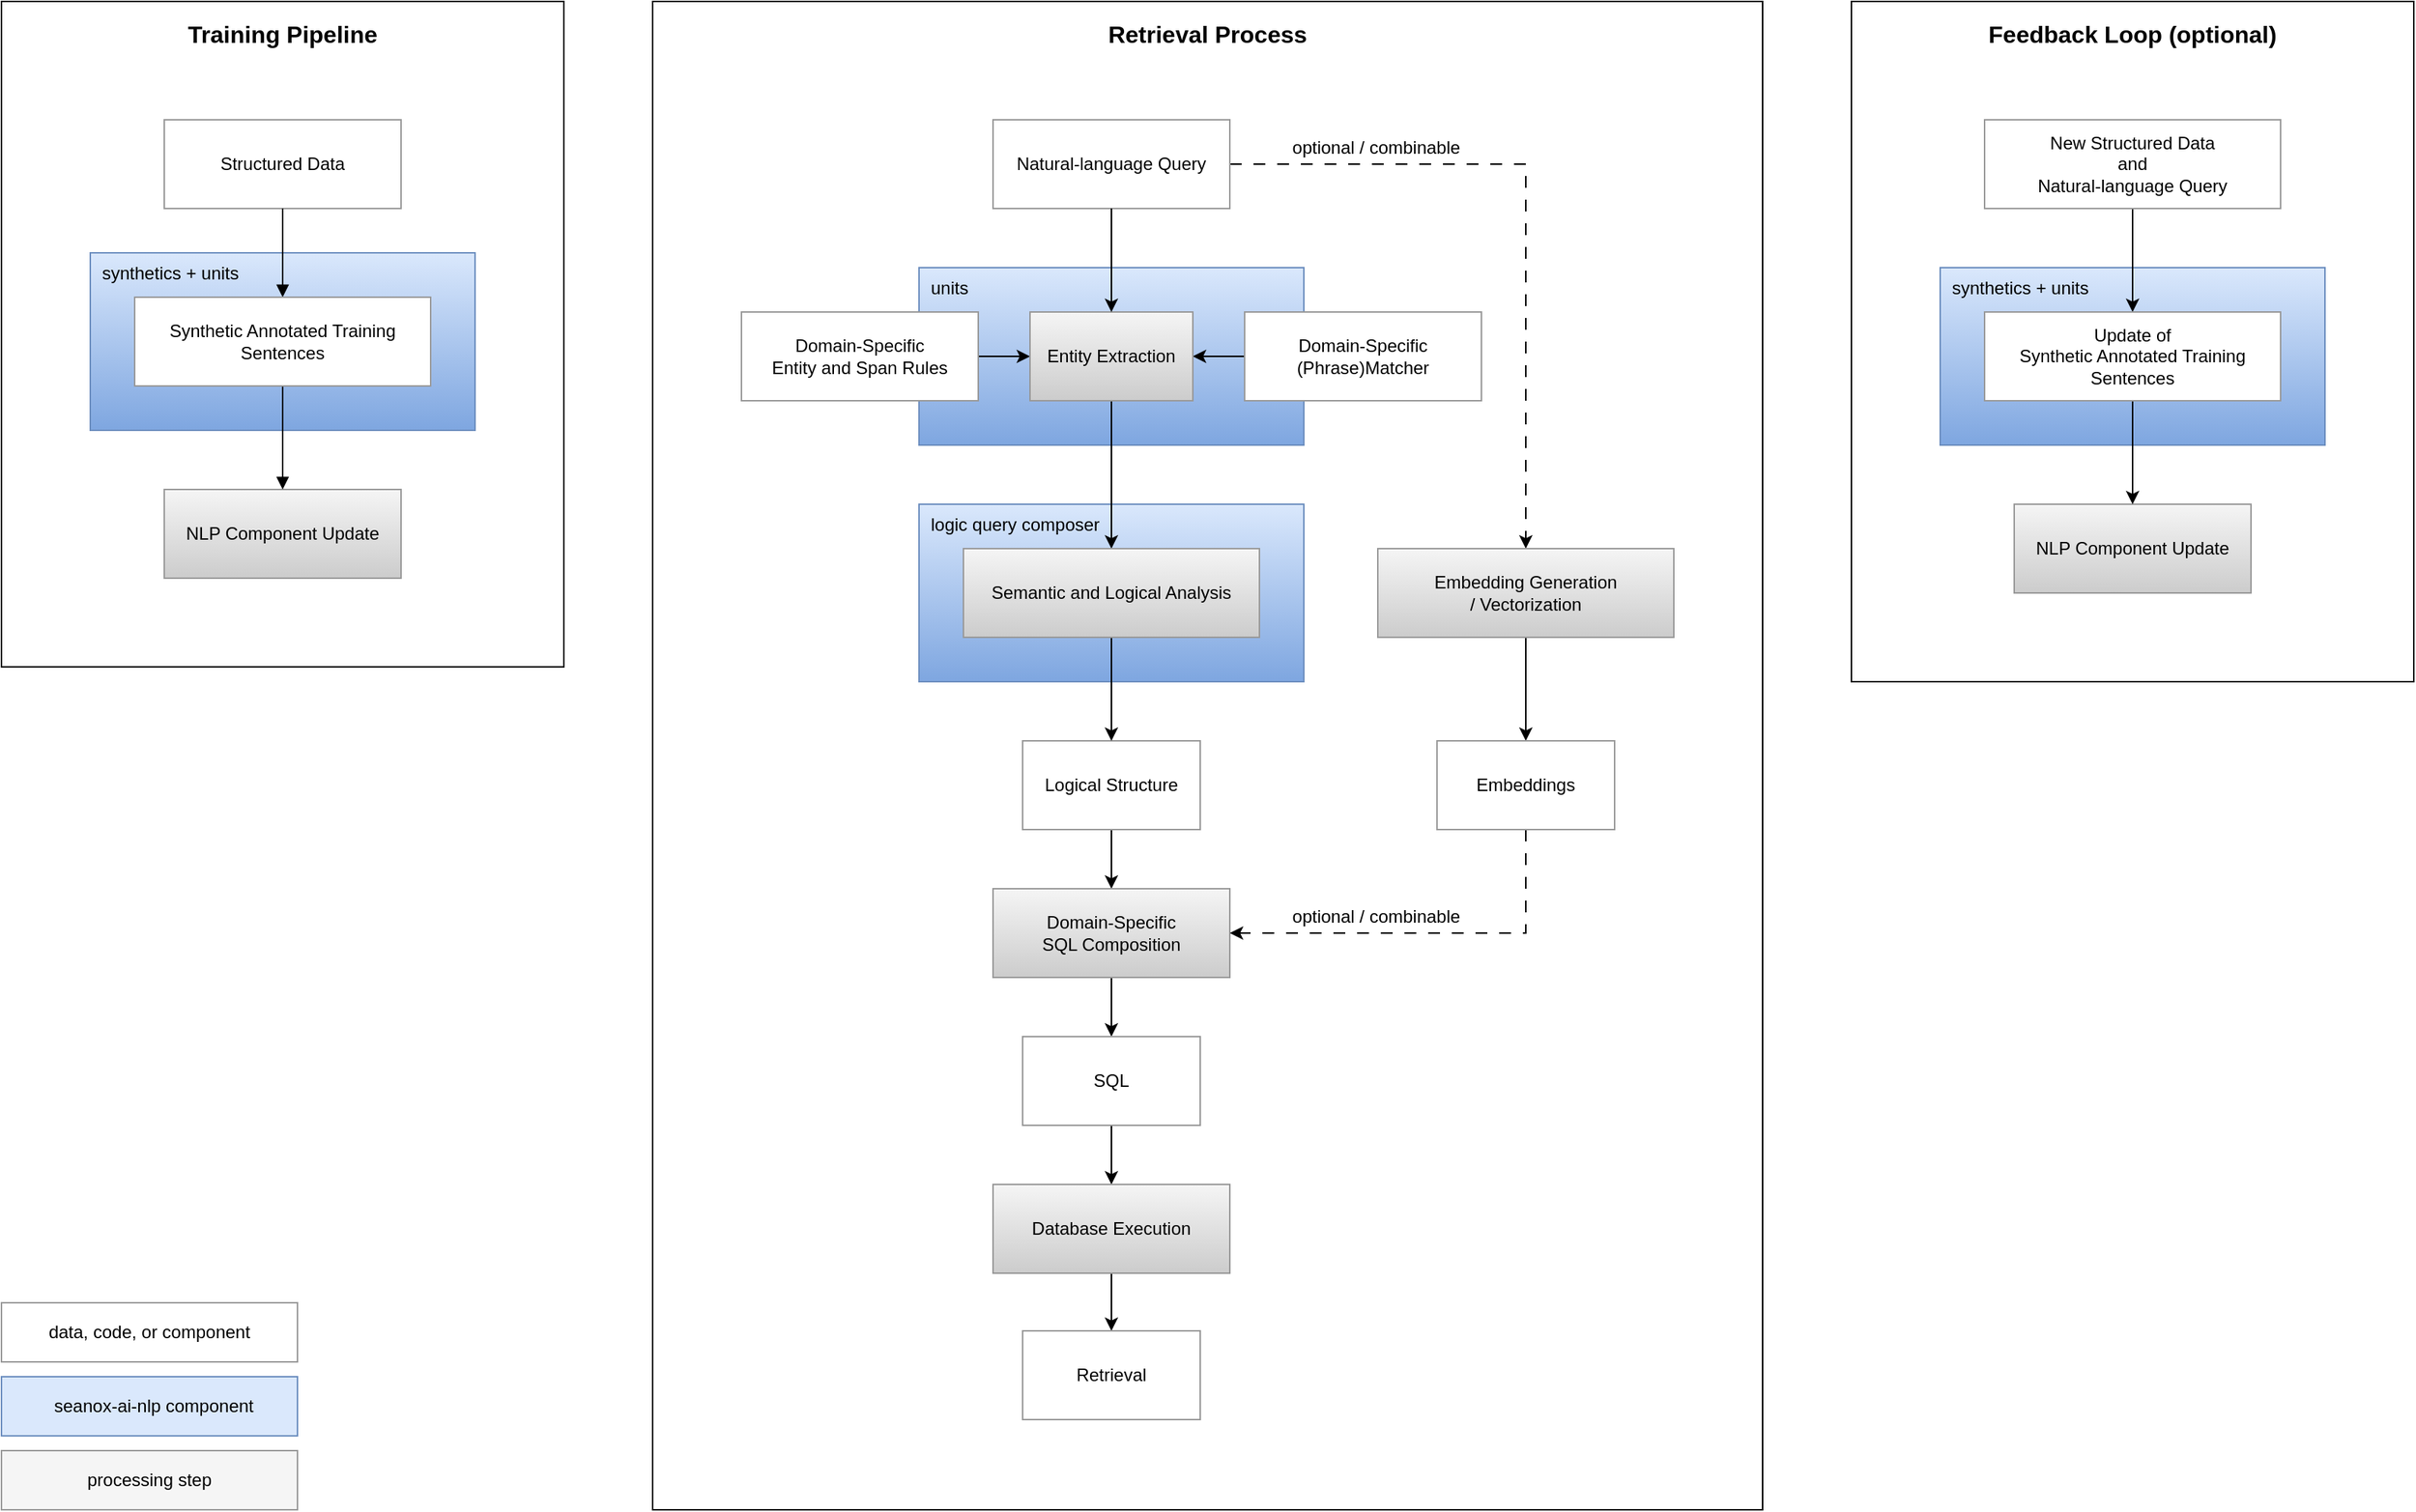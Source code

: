 <mxfile version="28.2.5">
  <diagram name="Seite-1" id="W8E7Fu8FmdDjgyTMKueG">
    <mxGraphModel dx="1489" dy="995" grid="1" gridSize="10" guides="1" tooltips="1" connect="1" arrows="1" fold="1" page="1" pageScale="1" pageWidth="827" pageHeight="1169" math="0" shadow="0">
      <root>
        <mxCell id="0" />
        <mxCell id="1" parent="0" />
        <mxCell id="DQWL6Y3L35b5UZnqnHU8-3" value="&lt;div&gt;Feedback Loop (optional)&lt;/div&gt;" style="rounded=0;whiteSpace=wrap;html=1;verticalAlign=top;fontSize=16;fontStyle=1;gradientColor=none;fillColor=default;spacingTop=6;" parent="1" vertex="1">
          <mxGeometry x="1280" y="320" width="380" height="460" as="geometry" />
        </mxCell>
        <mxCell id="DQWL6Y3L35b5UZnqnHU8-1" value="Retrieval Process" style="rounded=0;whiteSpace=wrap;html=1;verticalAlign=top;fontSize=16;fontStyle=1;fillColor=none;spacingTop=6;" parent="1" vertex="1">
          <mxGeometry x="470" y="320" width="750" height="1020" as="geometry" />
        </mxCell>
        <mxCell id="DQWL6Y3L35b5UZnqnHU8-2" value="Training Pipeline" style="rounded=0;whiteSpace=wrap;html=1;verticalAlign=top;fontSize=16;fontStyle=1;fillColor=default;spacingTop=6;labelBackgroundColor=none;" parent="1" vertex="1">
          <mxGeometry x="30" y="320" width="380" height="450" as="geometry" />
        </mxCell>
        <mxCell id="DQWL6Y3L35b5UZnqnHU8-33" value="logic query composer" style="whiteSpace=wrap;strokeWidth=1;fillColor=#dae8fc;gradientColor=#7ea6e0;strokeColor=#6c8ebf;verticalAlign=top;align=left;spacingLeft=6;" parent="1" vertex="1">
          <mxGeometry x="650" y="660" width="260" height="120" as="geometry" />
        </mxCell>
        <mxCell id="EH7vjtjhHI3jwOBvIuXU-7" style="edgeStyle=orthogonalEdgeStyle;rounded=0;orthogonalLoop=1;jettySize=auto;html=1;entryX=0.5;entryY=0;entryDx=0;entryDy=0;exitX=0.5;exitY=1;exitDx=0;exitDy=0;" edge="1" parent="1" source="DQWL6Y3L35b5UZnqnHU8-36" target="DQWL6Y3L35b5UZnqnHU8-37">
          <mxGeometry relative="1" as="geometry" />
        </mxCell>
        <mxCell id="DQWL6Y3L35b5UZnqnHU8-36" value="Logical Structure" style="whiteSpace=wrap;strokeWidth=1;strokeColor=#999999;" parent="1" vertex="1">
          <mxGeometry x="720" y="820" width="120" height="60" as="geometry" />
        </mxCell>
        <mxCell id="DQWL6Y3L35b5UZnqnHU8-62" style="edgeStyle=orthogonalEdgeStyle;rounded=0;orthogonalLoop=1;jettySize=auto;html=1;fontFamily=Helvetica;fontSize=12;fontColor=default;entryX=0.5;entryY=0;entryDx=0;entryDy=0;exitX=0.5;exitY=1;exitDx=0;exitDy=0;" parent="1" source="DQWL6Y3L35b5UZnqnHU8-37" target="DQWL6Y3L35b5UZnqnHU8-38" edge="1">
          <mxGeometry relative="1" as="geometry" />
        </mxCell>
        <mxCell id="DQWL6Y3L35b5UZnqnHU8-37" value="Domain-Specific &#xa;SQL Composition" style="whiteSpace=wrap;strokeWidth=1;fillColor=#f5f5f5;gradientColor=#CCCCCC;strokeColor=#999999;" parent="1" vertex="1">
          <mxGeometry x="700" y="920" width="160" height="60" as="geometry" />
        </mxCell>
        <mxCell id="EH7vjtjhHI3jwOBvIuXU-6" style="edgeStyle=orthogonalEdgeStyle;rounded=0;orthogonalLoop=1;jettySize=auto;html=1;" edge="1" parent="1" source="DQWL6Y3L35b5UZnqnHU8-38" target="DQWL6Y3L35b5UZnqnHU8-39">
          <mxGeometry relative="1" as="geometry" />
        </mxCell>
        <mxCell id="DQWL6Y3L35b5UZnqnHU8-38" value="SQL" style="whiteSpace=wrap;strokeWidth=1;strokeColor=#999999;" parent="1" vertex="1">
          <mxGeometry x="720" y="1020" width="120" height="60" as="geometry" />
        </mxCell>
        <mxCell id="DQWL6Y3L35b5UZnqnHU8-64" style="edgeStyle=orthogonalEdgeStyle;rounded=0;orthogonalLoop=1;jettySize=auto;html=1;fontFamily=Helvetica;fontSize=12;fontColor=default;" parent="1" source="DQWL6Y3L35b5UZnqnHU8-39" target="DQWL6Y3L35b5UZnqnHU8-40" edge="1">
          <mxGeometry relative="1" as="geometry" />
        </mxCell>
        <mxCell id="DQWL6Y3L35b5UZnqnHU8-39" value="Database Execution" style="whiteSpace=wrap;strokeWidth=1;fillColor=#f5f5f5;gradientColor=#CCCCCC;strokeColor=#999999;glass=0;shadow=0;rounded=0;" parent="1" vertex="1">
          <mxGeometry x="700" y="1120" width="160" height="60" as="geometry" />
        </mxCell>
        <mxCell id="DQWL6Y3L35b5UZnqnHU8-41" value="units" style="whiteSpace=wrap;strokeWidth=1;fillColor=#DAE8FC;gradientColor=#7ea6e0;strokeColor=#6c8ebf;verticalAlign=top;align=left;spacingLeft=6;" parent="1" vertex="1">
          <mxGeometry x="650" y="500" width="260" height="120" as="geometry" />
        </mxCell>
        <mxCell id="DQWL6Y3L35b5UZnqnHU8-40" value="Retrieval" style="whiteSpace=wrap;strokeWidth=1;strokeColor=#999999;" parent="1" vertex="1">
          <mxGeometry x="720" y="1219" width="120" height="60" as="geometry" />
        </mxCell>
        <mxCell id="DQWL6Y3L35b5UZnqnHU8-51" value="synthetics + units" style="whiteSpace=wrap;strokeWidth=1;fillColor=#dae8fc;gradientColor=#7ea6e0;strokeColor=#6c8ebf;verticalAlign=top;align=left;spacingLeft=6;" parent="1" vertex="1">
          <mxGeometry x="1340" y="500" width="260" height="120" as="geometry" />
        </mxCell>
        <mxCell id="DQWL6Y3L35b5UZnqnHU8-66" style="edgeStyle=orthogonalEdgeStyle;rounded=0;orthogonalLoop=1;jettySize=auto;html=1;fontFamily=Helvetica;fontSize=12;fontColor=default;" parent="1" source="DQWL6Y3L35b5UZnqnHU8-52" target="DQWL6Y3L35b5UZnqnHU8-50" edge="1">
          <mxGeometry relative="1" as="geometry" />
        </mxCell>
        <mxCell id="DQWL6Y3L35b5UZnqnHU8-52" value="New Structured Data&#xa;and&#xa;Natural-language Query" style="whiteSpace=wrap;strokeWidth=1;strokeColor=#999999;" parent="1" vertex="1">
          <mxGeometry x="1370" y="400" width="200" height="60" as="geometry" />
        </mxCell>
        <mxCell id="DQWL6Y3L35b5UZnqnHU8-53" value="NLP Component Update" style="whiteSpace=wrap;strokeWidth=1;fillColor=#f5f5f5;gradientColor=#CCCCCC;strokeColor=#999999;" parent="1" vertex="1">
          <mxGeometry x="1390" y="660" width="160" height="60" as="geometry" />
        </mxCell>
        <mxCell id="DQWL6Y3L35b5UZnqnHU8-59" style="edgeStyle=orthogonalEdgeStyle;rounded=0;orthogonalLoop=1;jettySize=auto;html=1;fontFamily=Helvetica;fontSize=12;fontColor=default;" parent="1" source="DQWL6Y3L35b5UZnqnHU8-35" target="DQWL6Y3L35b5UZnqnHU8-32" edge="1">
          <mxGeometry relative="1" as="geometry" />
        </mxCell>
        <mxCell id="56x2TEef05zbnp8twlGz-4" style="edgeStyle=orthogonalEdgeStyle;rounded=0;orthogonalLoop=1;jettySize=auto;html=1;entryX=0;entryY=0.5;entryDx=0;entryDy=0;startArrow=classic;startFill=1;endArrow=none;endFill=0;" parent="1" source="DQWL6Y3L35b5UZnqnHU8-35" target="56x2TEef05zbnp8twlGz-2" edge="1">
          <mxGeometry relative="1" as="geometry" />
        </mxCell>
        <mxCell id="56x2TEef05zbnp8twlGz-5" style="edgeStyle=orthogonalEdgeStyle;rounded=0;orthogonalLoop=1;jettySize=auto;html=1;entryX=1;entryY=0.5;entryDx=0;entryDy=0;startArrow=classic;startFill=1;endArrow=none;endFill=0;" parent="1" source="DQWL6Y3L35b5UZnqnHU8-35" target="56x2TEef05zbnp8twlGz-1" edge="1">
          <mxGeometry relative="1" as="geometry" />
        </mxCell>
        <mxCell id="DQWL6Y3L35b5UZnqnHU8-35" value="Entity Extraction" style="whiteSpace=wrap;strokeWidth=1;fillColor=#f5f5f5;gradientColor=#CCCCCC;strokeColor=#999999;gradientDirection=south;" parent="1" vertex="1">
          <mxGeometry x="725" y="530" width="110" height="60" as="geometry" />
        </mxCell>
        <mxCell id="DQWL6Y3L35b5UZnqnHU8-70" style="edgeStyle=orthogonalEdgeStyle;rounded=0;orthogonalLoop=1;jettySize=auto;html=1;fontFamily=Helvetica;fontSize=12;fontColor=default;" parent="1" source="DQWL6Y3L35b5UZnqnHU8-50" target="DQWL6Y3L35b5UZnqnHU8-53" edge="1">
          <mxGeometry relative="1" as="geometry" />
        </mxCell>
        <mxCell id="DQWL6Y3L35b5UZnqnHU8-50" value="Update of&#xa;Synthetic Annotated Training&#xa;Sentences" style="whiteSpace=wrap;strokeWidth=1;strokeColor=#999999;" parent="1" vertex="1">
          <mxGeometry x="1370" y="530" width="200" height="60" as="geometry" />
        </mxCell>
        <mxCell id="DQWL6Y3L35b5UZnqnHU8-7" value="Structured Data" style="whiteSpace=wrap;strokeWidth=1;strokeColor=#999999;" parent="1" vertex="1">
          <mxGeometry x="140" y="400" width="160" height="60" as="geometry" />
        </mxCell>
        <mxCell id="DQWL6Y3L35b5UZnqnHU8-8" value="NLP Component Update" style="whiteSpace=wrap;strokeWidth=1;fillColor=#f5f5f5;gradientColor=#CCCCCC;strokeColor=#999999;" parent="1" vertex="1">
          <mxGeometry x="140" y="650" width="160" height="60" as="geometry" />
        </mxCell>
        <mxCell id="DQWL6Y3L35b5UZnqnHU8-6" value="synthetics + units" style="whiteSpace=wrap;strokeWidth=1;fillColor=#dae8fc;gradientColor=#7ea6e0;strokeColor=#6c8ebf;verticalAlign=top;align=left;spacingLeft=6;" parent="1" vertex="1">
          <mxGeometry x="90" y="490" width="260" height="120" as="geometry" />
        </mxCell>
        <mxCell id="DQWL6Y3L35b5UZnqnHU8-9" value="" style="curved=1;startArrow=none;endArrow=block;exitX=0.5;exitY=1;entryX=0.5;entryY=0;rounded=0;exitDx=0;exitDy=0;entryDx=0;entryDy=0;" parent="1" source="DQWL6Y3L35b5UZnqnHU8-7" target="DQWL6Y3L35b5UZnqnHU8-5" edge="1">
          <mxGeometry relative="1" as="geometry">
            <Array as="points" />
          </mxGeometry>
        </mxCell>
        <mxCell id="DQWL6Y3L35b5UZnqnHU8-10" value="" style="curved=1;startArrow=none;endArrow=block;exitX=0.5;exitY=1;entryX=0.5;entryY=0;rounded=0;entryDx=0;entryDy=0;exitDx=0;exitDy=0;" parent="1" source="DQWL6Y3L35b5UZnqnHU8-5" target="DQWL6Y3L35b5UZnqnHU8-8" edge="1">
          <mxGeometry relative="1" as="geometry">
            <Array as="points" />
          </mxGeometry>
        </mxCell>
        <mxCell id="DQWL6Y3L35b5UZnqnHU8-5" value="Synthetic Annotated Training Sentences" style="whiteSpace=wrap;strokeWidth=1;strokeColor=#999999;" parent="1" vertex="1">
          <mxGeometry x="120" y="520" width="200" height="60" as="geometry" />
        </mxCell>
        <mxCell id="DQWL6Y3L35b5UZnqnHU8-60" style="edgeStyle=orthogonalEdgeStyle;rounded=0;orthogonalLoop=1;jettySize=auto;html=1;fontFamily=Helvetica;fontSize=12;fontColor=default;" parent="1" source="DQWL6Y3L35b5UZnqnHU8-32" target="DQWL6Y3L35b5UZnqnHU8-36" edge="1">
          <mxGeometry relative="1" as="geometry" />
        </mxCell>
        <mxCell id="DQWL6Y3L35b5UZnqnHU8-32" value="Semantic and Logical Analysis" style="whiteSpace=wrap;strokeWidth=1;strokeColor=#999999;fillColor=#f5f5f5;gradientColor=#CCCCCC;" parent="1" vertex="1">
          <mxGeometry x="680" y="690" width="200" height="60" as="geometry" />
        </mxCell>
        <mxCell id="EH7vjtjhHI3jwOBvIuXU-4" style="edgeStyle=orthogonalEdgeStyle;rounded=0;orthogonalLoop=1;jettySize=auto;html=1;exitX=1;exitY=0.5;exitDx=0;exitDy=0;dashed=1;dashPattern=8 8;" edge="1" parent="1" source="DQWL6Y3L35b5UZnqnHU8-34" target="EH7vjtjhHI3jwOBvIuXU-1">
          <mxGeometry relative="1" as="geometry" />
        </mxCell>
        <mxCell id="DQWL6Y3L35b5UZnqnHU8-34" value="Natural-language Query" style="whiteSpace=wrap;strokeWidth=1;glass=0;strokeColor=#999999;" parent="1" vertex="1">
          <mxGeometry x="700" y="400" width="160" height="60" as="geometry" />
        </mxCell>
        <mxCell id="DQWL6Y3L35b5UZnqnHU8-58" style="edgeStyle=orthogonalEdgeStyle;rounded=0;orthogonalLoop=1;jettySize=auto;html=1;entryX=0.5;entryY=0;entryDx=0;entryDy=0;fontFamily=Helvetica;fontSize=12;fontColor=default;exitX=0.5;exitY=1;exitDx=0;exitDy=0;" parent="1" source="DQWL6Y3L35b5UZnqnHU8-34" target="DQWL6Y3L35b5UZnqnHU8-35" edge="1">
          <mxGeometry relative="1" as="geometry" />
        </mxCell>
        <mxCell id="56x2TEef05zbnp8twlGz-1" value="Domain-Specific &#xa;Entity and Span Rules" style="whiteSpace=wrap;strokeWidth=1;strokeColor=#999999;" parent="1" vertex="1">
          <mxGeometry x="530" y="530" width="160" height="60" as="geometry" />
        </mxCell>
        <mxCell id="56x2TEef05zbnp8twlGz-2" value="Domain-Specific &#xa;(Phrase)Matcher" style="whiteSpace=wrap;strokeWidth=1;strokeColor=#999999;" parent="1" vertex="1">
          <mxGeometry x="870" y="530" width="160" height="60" as="geometry" />
        </mxCell>
        <mxCell id="TEIclE4kRjLmWxrp8Rv6-1" value="seanox-ai-nlp component" style="whiteSpace=wrap;strokeWidth=1;fillColor=#dae8fc;gradientColor=none;strokeColor=#6c8ebf;verticalAlign=middle;align=center;spacingLeft=6;" parent="1" vertex="1">
          <mxGeometry x="30" y="1250" width="200" height="40" as="geometry" />
        </mxCell>
        <mxCell id="TEIclE4kRjLmWxrp8Rv6-2" value="processing step" style="whiteSpace=wrap;strokeWidth=1;fillColor=#f5f5f5;gradientColor=none;strokeColor=#999999;" parent="1" vertex="1">
          <mxGeometry x="30" y="1300" width="200" height="40" as="geometry" />
        </mxCell>
        <mxCell id="TEIclE4kRjLmWxrp8Rv6-3" value="data, code, or component" style="whiteSpace=wrap;strokeWidth=1;strokeColor=#999999;" parent="1" vertex="1">
          <mxGeometry x="30" y="1200" width="200" height="40" as="geometry" />
        </mxCell>
        <mxCell id="EH7vjtjhHI3jwOBvIuXU-3" style="edgeStyle=orthogonalEdgeStyle;rounded=0;orthogonalLoop=1;jettySize=auto;html=1;" edge="1" parent="1" source="EH7vjtjhHI3jwOBvIuXU-1" target="EH7vjtjhHI3jwOBvIuXU-2">
          <mxGeometry relative="1" as="geometry" />
        </mxCell>
        <mxCell id="EH7vjtjhHI3jwOBvIuXU-1" value="Embedding Generation / Vectorization" style="whiteSpace=wrap;strokeWidth=1;strokeColor=#999999;fillColor=#f5f5f5;gradientColor=#CCCCCC;" vertex="1" parent="1">
          <mxGeometry x="960" y="690" width="200" height="60" as="geometry" />
        </mxCell>
        <mxCell id="EH7vjtjhHI3jwOBvIuXU-5" style="edgeStyle=orthogonalEdgeStyle;rounded=0;orthogonalLoop=1;jettySize=auto;html=1;entryX=1;entryY=0.5;entryDx=0;entryDy=0;exitX=0.5;exitY=1;exitDx=0;exitDy=0;dashed=1;dashPattern=8 8;" edge="1" parent="1" source="EH7vjtjhHI3jwOBvIuXU-2" target="DQWL6Y3L35b5UZnqnHU8-37">
          <mxGeometry relative="1" as="geometry" />
        </mxCell>
        <mxCell id="EH7vjtjhHI3jwOBvIuXU-2" value="Embeddings" style="whiteSpace=wrap;strokeWidth=1;strokeColor=#999999;" vertex="1" parent="1">
          <mxGeometry x="1000" y="820" width="120" height="60" as="geometry" />
        </mxCell>
        <mxCell id="EH7vjtjhHI3jwOBvIuXU-11" value="optional / combinable" style="whiteSpace=wrap;strokeWidth=1;strokeColor=none;fillColor=none;horizontal=1;" vertex="1" parent="1">
          <mxGeometry x="874" y="399" width="170" height="40" as="geometry" />
        </mxCell>
        <mxCell id="EH7vjtjhHI3jwOBvIuXU-14" value="optional / combinable" style="whiteSpace=wrap;strokeWidth=1;strokeColor=none;fillColor=none;horizontal=1;" vertex="1" parent="1">
          <mxGeometry x="874.35" y="919" width="170" height="40" as="geometry" />
        </mxCell>
      </root>
    </mxGraphModel>
  </diagram>
</mxfile>
